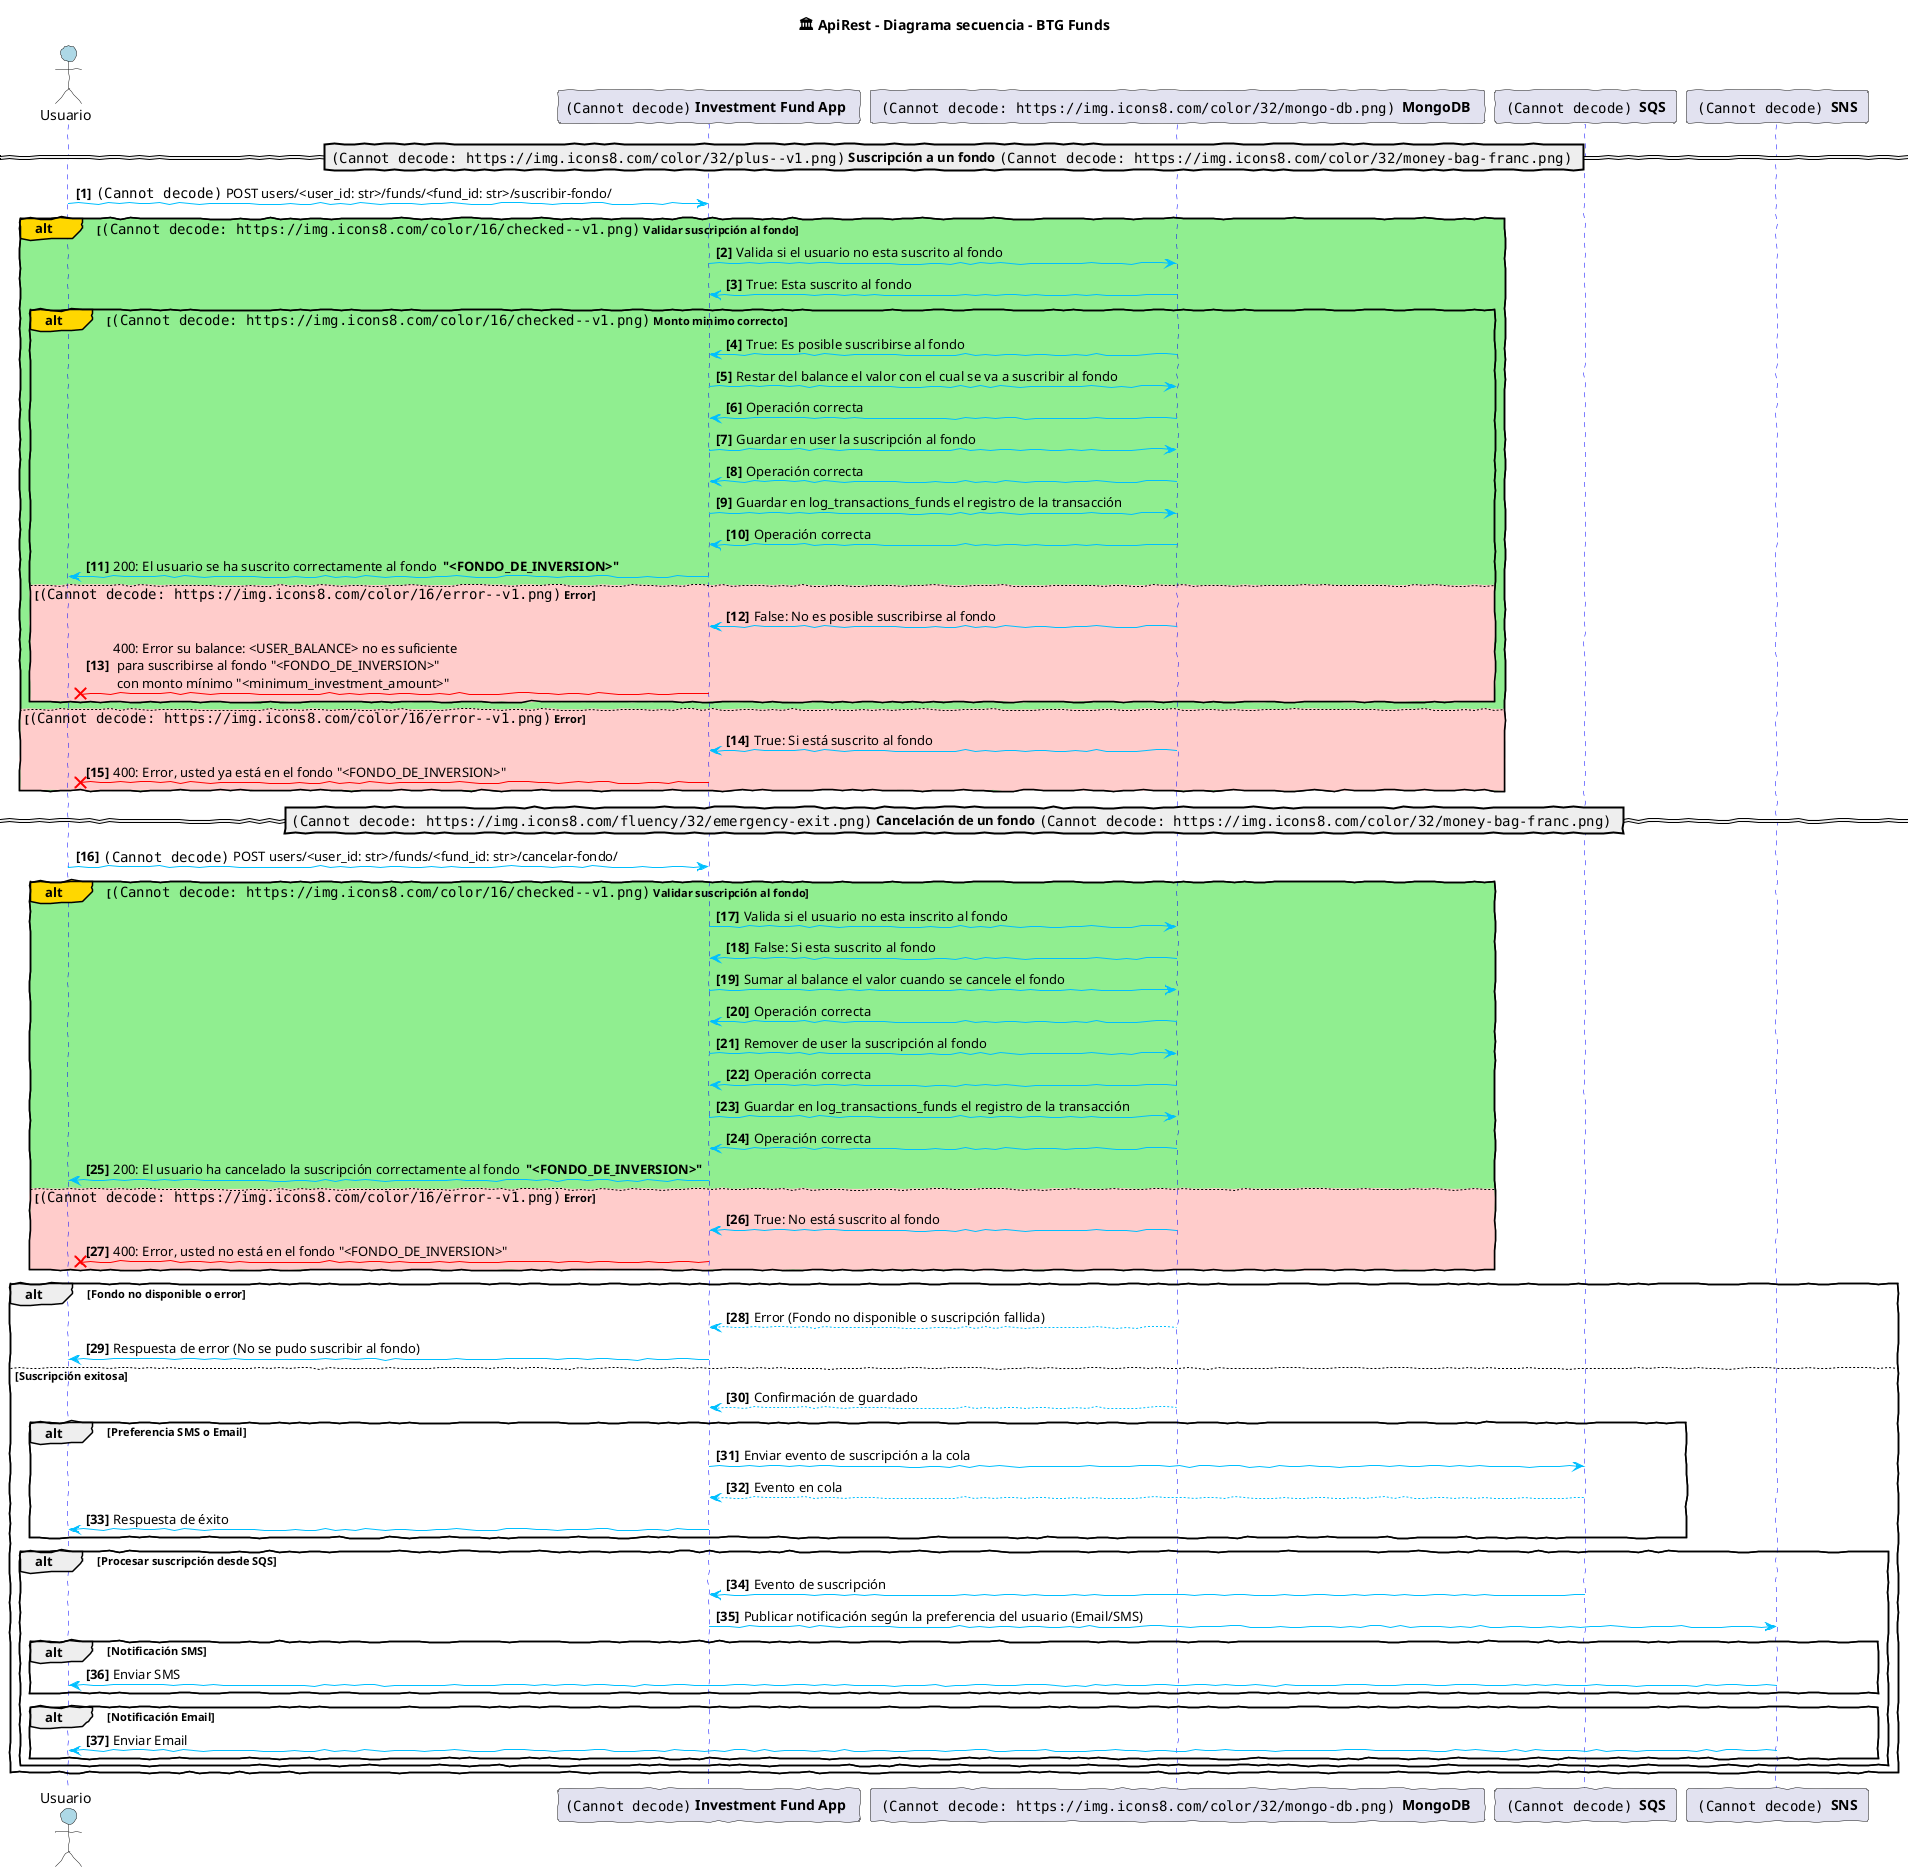 @startuml

title 🏛️ ApiRest - Diagrama secuencia - BTG Funds
skinparam handwritten true

actor Usuario #lightblue
participant "<img:FastAPI.png> <b>Investment Fund App </b> " as FastAPI
participant " <img:https://img.icons8.com/color/32/mongo-db.png> <b> MongoDB </b> " as MongoDB
participant " <img:aws-sqs-simple-queue-service.svg> <b> SQS </b>" as SQS
participant " <img:aws-sns-simple-notification-service.svg> <b> SNS </b>" as SNS
autonumber "<b>[0]"

skinparam sequence {
ArrowColor DeepSkyBlue
ActorBorderColor DeepSkyBlue
LifeLineBorderColor blue
LifeLineBackgroundColor #A9DCDF

ParticipantBorderColor DeepSkyBlue
ParticipantBackgroundColor DodgerBlue
ParticipantFontName Impact
ParticipantFontSize 17
ParticipantFontColor #A9DCDF

ActorBackgroundColor aqua
ActorFontColor DeepSkyBlue
ActorFontSize 17
ActorFontName Aapex
}

== <img:https://img.icons8.com/color/32/plus--v1.png> Suscripción a un fondo <img:https://img.icons8.com/color/32/money-bag-franc.png> ==
Usuario -> FastAPI:<img:post.png> POST users/<user_id: str>/funds/<fund_id: str>/suscribir-fondo/
alt#Gold #LightGreen <img:https://img.icons8.com/color/16/checked--v1.png> Validar suscripción al fondo
    FastAPI -> MongoDB: Valida si el usuario no esta suscrito al fondo
    MongoDB -> FastAPI: True: Esta suscrito al fondo

    alt#Gold #LightGreen <img:https://img.icons8.com/color/16/checked--v1.png> Monto minimo correcto
        MongoDB -> FastAPI: True: Es posible suscribirse al fondo
        FastAPI -> MongoDB: Restar del balance el valor con el cual se va a suscribir al fondo
        MongoDB -> FastAPI:  Operación correcta
        FastAPI -> MongoDB: Guardar en user la suscripción al fondo
        MongoDB -> FastAPI:  Operación correcta
        FastAPI -> MongoDB: Guardar en log_transactions_funds el registro de la transacción
        MongoDB -> FastAPI:  Operación correcta
        FastAPI -> Usuario : 200: El usuario se ha suscrito correctamente al fondo <b> "<FONDO_DE_INVERSION>"</b>
    else  #FFCCCB <img:"https://img.icons8.com/color/16/error--v1.png"> Error
        MongoDB -> FastAPI: False: No es posible suscribirse al fondo
        FastAPI -[#red]>x Usuario: 400: Error su balance: <USER_BALANCE> no es suficiente  \n para suscribirse al fondo "<FONDO_DE_INVERSION>" \n con monto mínimo "<minimum_investment_amount>"
    end
else #FFCCCB <img:"https://img.icons8.com/color/16/error--v1.png"> Error
    MongoDB -> FastAPI: True: Si está suscrito al fondo
    FastAPI -[#red]>x Usuario: 400: Error, usted ya está en el fondo "<FONDO_DE_INVERSION>"
end

== <img:https://img.icons8.com/fluency/32/emergency-exit.png> Cancelación de un fondo <img:https://img.icons8.com/color/32/money-bag-franc.png> ==

Usuario -> FastAPI:<img:post.png> POST users/<user_id: str>/funds/<fund_id: str>/cancelar-fondo/
alt#Gold #LightGreen <img:https://img.icons8.com/color/16/checked--v1.png> Validar suscripción al fondo
    FastAPI -> MongoDB: Valida si el usuario no esta inscrito al fondo
    MongoDB -> FastAPI: False: Si esta suscrito al fondo
    FastAPI -> MongoDB: Sumar al balance el valor cuando se cancele el fondo
    MongoDB -> FastAPI:  Operación correcta
    FastAPI -> MongoDB: Remover de user la suscripción al fondo
    MongoDB -> FastAPI:  Operación correcta
    FastAPI -> MongoDB: Guardar en log_transactions_funds el registro de la transacción
    MongoDB -> FastAPI:  Operación correcta
    FastAPI -> Usuario : 200: El usuario ha cancelado la suscripción correctamente al fondo <b> "<FONDO_DE_INVERSION>"</b>

else #FFCCCB <img:"https://img.icons8.com/color/16/error--v1.png"> Error
    MongoDB -> FastAPI: True: No está suscrito al fondo
    FastAPI -[#red]>x Usuario: 400: Error, usted no está en el fondo "<FONDO_DE_INVERSION>"
end


alt Fondo no disponible o error
    MongoDB --> FastAPI: Error (Fondo no disponible o suscripción fallida)
    FastAPI -> Usuario: Respuesta de error (No se pudo suscribir al fondo)
else Suscripción exitosa
    MongoDB --> FastAPI: Confirmación de guardado

    alt Preferencia SMS o Email
        FastAPI -> SQS: Enviar evento de suscripción a la cola
        SQS --> FastAPI: Evento en cola

        FastAPI -> Usuario: Respuesta de éxito
    end

    alt Procesar suscripción desde SQS
        SQS -> FastAPI: Evento de suscripción
        FastAPI -> SNS: Publicar notificación según la preferencia del usuario (Email/SMS)

        alt Notificación SMS
            SNS -> Usuario: Enviar SMS
        end

        alt Notificación Email
            SNS -> Usuario: Enviar Email
        end
    end

end
@enduml
